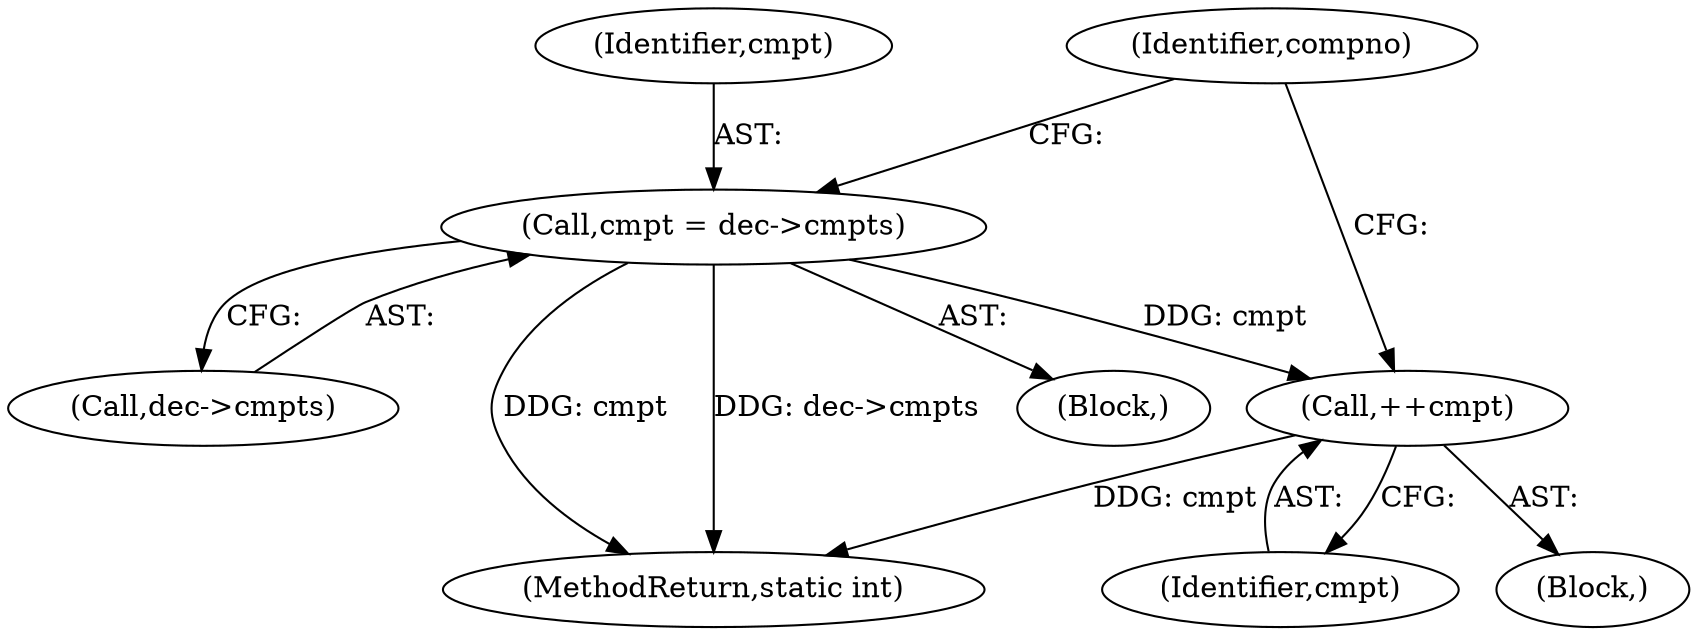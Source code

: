 digraph "0_jasper_1abc2e5a401a4bf1d5ca4df91358ce5df111f495@pointer" {
"1000197" [label="(Call,++cmpt)"];
"1000181" [label="(Call,cmpt = dec->cmpts)"];
"1000183" [label="(Call,dec->cmpts)"];
"1000182" [label="(Identifier,cmpt)"];
"1001419" [label="(MethodReturn,static int)"];
"1000197" [label="(Call,++cmpt)"];
"1000181" [label="(Call,cmpt = dec->cmpts)"];
"1000187" [label="(Identifier,compno)"];
"1000194" [label="(Block,)"];
"1000175" [label="(Block,)"];
"1000198" [label="(Identifier,cmpt)"];
"1000197" -> "1000194"  [label="AST: "];
"1000197" -> "1000198"  [label="CFG: "];
"1000198" -> "1000197"  [label="AST: "];
"1000187" -> "1000197"  [label="CFG: "];
"1000197" -> "1001419"  [label="DDG: cmpt"];
"1000181" -> "1000197"  [label="DDG: cmpt"];
"1000181" -> "1000175"  [label="AST: "];
"1000181" -> "1000183"  [label="CFG: "];
"1000182" -> "1000181"  [label="AST: "];
"1000183" -> "1000181"  [label="AST: "];
"1000187" -> "1000181"  [label="CFG: "];
"1000181" -> "1001419"  [label="DDG: cmpt"];
"1000181" -> "1001419"  [label="DDG: dec->cmpts"];
}
